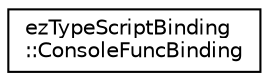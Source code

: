 digraph "Graphical Class Hierarchy"
{
 // LATEX_PDF_SIZE
  edge [fontname="Helvetica",fontsize="10",labelfontname="Helvetica",labelfontsize="10"];
  node [fontname="Helvetica",fontsize="10",shape=record];
  rankdir="LR";
  Node0 [label="ezTypeScriptBinding\l::ConsoleFuncBinding",height=0.2,width=0.4,color="black", fillcolor="white", style="filled",URL="$d3/dec/structez_type_script_binding_1_1_console_func_binding.htm",tooltip=" "];
}
